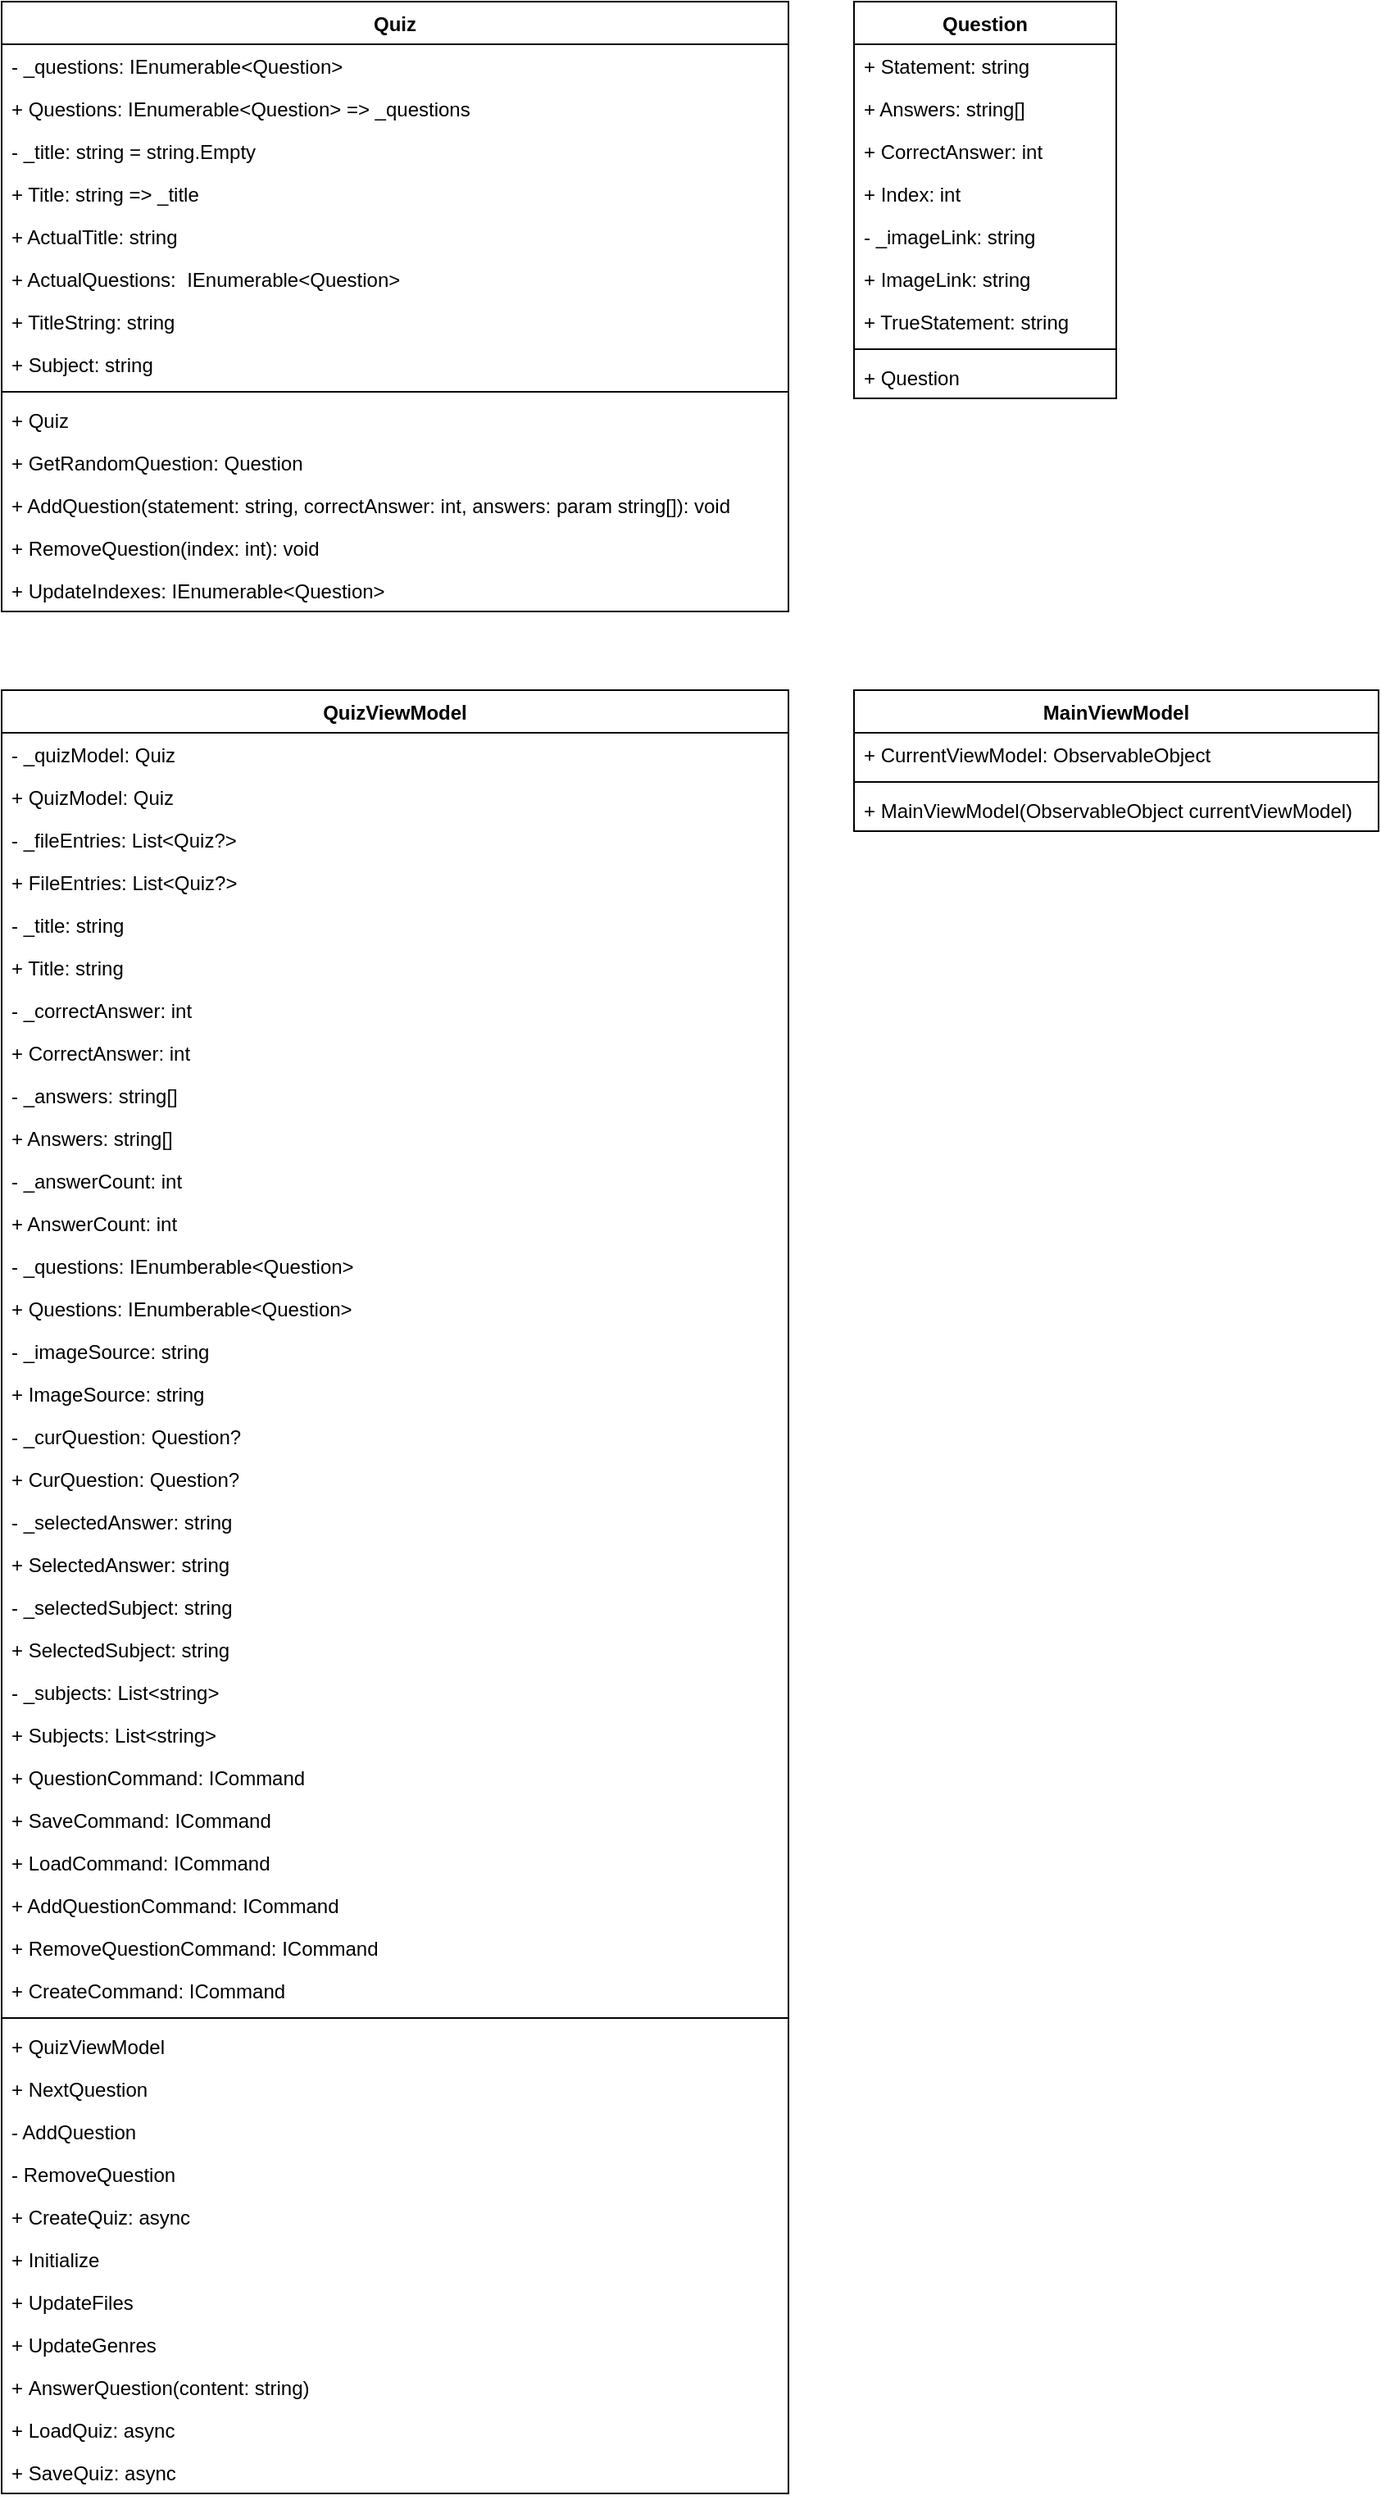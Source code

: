<mxfile version="20.5.3" type="github">
  <diagram id="uIbqpmXxtc7OT8khX5xT" name="Sida-1">
    <mxGraphModel dx="1422" dy="752" grid="1" gridSize="10" guides="1" tooltips="1" connect="1" arrows="1" fold="1" page="1" pageScale="1" pageWidth="827" pageHeight="1169" math="0" shadow="0">
      <root>
        <mxCell id="0" />
        <mxCell id="1" parent="0" />
        <mxCell id="o-dRvufaZkk4WTsRH7jU-1" value="Quiz" style="swimlane;fontStyle=1;align=center;verticalAlign=top;childLayout=stackLayout;horizontal=1;startSize=26;horizontalStack=0;resizeParent=1;resizeParentMax=0;resizeLast=0;collapsible=1;marginBottom=0;" parent="1" vertex="1">
          <mxGeometry x="40" y="40" width="480" height="372" as="geometry">
            <mxRectangle x="40" y="40" width="70" height="30" as="alternateBounds" />
          </mxGeometry>
        </mxCell>
        <mxCell id="o-dRvufaZkk4WTsRH7jU-2" value="- _questions: IEnumerable&lt;Question&gt;" style="text;strokeColor=none;fillColor=none;align=left;verticalAlign=top;spacingLeft=4;spacingRight=4;overflow=hidden;rotatable=0;points=[[0,0.5],[1,0.5]];portConstraint=eastwest;" parent="o-dRvufaZkk4WTsRH7jU-1" vertex="1">
          <mxGeometry y="26" width="480" height="26" as="geometry" />
        </mxCell>
        <mxCell id="o-dRvufaZkk4WTsRH7jU-5" value="+ Questions: IEnumerable&lt;Question&gt; =&gt; _questions" style="text;strokeColor=none;fillColor=none;align=left;verticalAlign=top;spacingLeft=4;spacingRight=4;overflow=hidden;rotatable=0;points=[[0,0.5],[1,0.5]];portConstraint=eastwest;" parent="o-dRvufaZkk4WTsRH7jU-1" vertex="1">
          <mxGeometry y="52" width="480" height="26" as="geometry" />
        </mxCell>
        <mxCell id="o-dRvufaZkk4WTsRH7jU-6" value="- _title: string = string.Empty" style="text;strokeColor=none;fillColor=none;align=left;verticalAlign=top;spacingLeft=4;spacingRight=4;overflow=hidden;rotatable=0;points=[[0,0.5],[1,0.5]];portConstraint=eastwest;" parent="o-dRvufaZkk4WTsRH7jU-1" vertex="1">
          <mxGeometry y="78" width="480" height="26" as="geometry" />
        </mxCell>
        <mxCell id="0CL4rFxqykC5VQhbzMKw-3" value="+ Title: string =&gt; _title" style="text;strokeColor=none;fillColor=none;align=left;verticalAlign=top;spacingLeft=4;spacingRight=4;overflow=hidden;rotatable=0;points=[[0,0.5],[1,0.5]];portConstraint=eastwest;" parent="o-dRvufaZkk4WTsRH7jU-1" vertex="1">
          <mxGeometry y="104" width="480" height="26" as="geometry" />
        </mxCell>
        <mxCell id="o-dRvufaZkk4WTsRH7jU-7" value="+ ActualTitle: string" style="text;strokeColor=none;fillColor=none;align=left;verticalAlign=top;spacingLeft=4;spacingRight=4;overflow=hidden;rotatable=0;points=[[0,0.5],[1,0.5]];portConstraint=eastwest;" parent="o-dRvufaZkk4WTsRH7jU-1" vertex="1">
          <mxGeometry y="130" width="480" height="26" as="geometry" />
        </mxCell>
        <mxCell id="0CL4rFxqykC5VQhbzMKw-4" value="+ ActualQuestions:  IEnumerable&lt;Question&gt;" style="text;strokeColor=none;fillColor=none;align=left;verticalAlign=top;spacingLeft=4;spacingRight=4;overflow=hidden;rotatable=0;points=[[0,0.5],[1,0.5]];portConstraint=eastwest;" parent="o-dRvufaZkk4WTsRH7jU-1" vertex="1">
          <mxGeometry y="156" width="480" height="26" as="geometry" />
        </mxCell>
        <mxCell id="Mvq2WThTrZtYYc096gy8-38" value="+ TitleString: string" style="text;strokeColor=none;fillColor=none;align=left;verticalAlign=top;spacingLeft=4;spacingRight=4;overflow=hidden;rotatable=0;points=[[0,0.5],[1,0.5]];portConstraint=eastwest;" vertex="1" parent="o-dRvufaZkk4WTsRH7jU-1">
          <mxGeometry y="182" width="480" height="26" as="geometry" />
        </mxCell>
        <mxCell id="Mvq2WThTrZtYYc096gy8-40" value="+ Subject: string" style="text;strokeColor=none;fillColor=none;align=left;verticalAlign=top;spacingLeft=4;spacingRight=4;overflow=hidden;rotatable=0;points=[[0,0.5],[1,0.5]];portConstraint=eastwest;" vertex="1" parent="o-dRvufaZkk4WTsRH7jU-1">
          <mxGeometry y="208" width="480" height="26" as="geometry" />
        </mxCell>
        <mxCell id="o-dRvufaZkk4WTsRH7jU-3" value="" style="line;strokeWidth=1;fillColor=none;align=left;verticalAlign=middle;spacingTop=-1;spacingLeft=3;spacingRight=3;rotatable=0;labelPosition=right;points=[];portConstraint=eastwest;strokeColor=inherit;" parent="o-dRvufaZkk4WTsRH7jU-1" vertex="1">
          <mxGeometry y="234" width="480" height="8" as="geometry" />
        </mxCell>
        <mxCell id="o-dRvufaZkk4WTsRH7jU-4" value="+ Quiz" style="text;strokeColor=none;fillColor=none;align=left;verticalAlign=top;spacingLeft=4;spacingRight=4;overflow=hidden;rotatable=0;points=[[0,0.5],[1,0.5]];portConstraint=eastwest;" parent="o-dRvufaZkk4WTsRH7jU-1" vertex="1">
          <mxGeometry y="242" width="480" height="26" as="geometry" />
        </mxCell>
        <mxCell id="o-dRvufaZkk4WTsRH7jU-8" value="+ GetRandomQuestion: Question" style="text;strokeColor=none;fillColor=none;align=left;verticalAlign=top;spacingLeft=4;spacingRight=4;overflow=hidden;rotatable=0;points=[[0,0.5],[1,0.5]];portConstraint=eastwest;" parent="o-dRvufaZkk4WTsRH7jU-1" vertex="1">
          <mxGeometry y="268" width="480" height="26" as="geometry" />
        </mxCell>
        <mxCell id="o-dRvufaZkk4WTsRH7jU-9" value="+ AddQuestion(statement: string, correctAnswer: int, answers: param string[]): void" style="text;strokeColor=none;fillColor=none;align=left;verticalAlign=top;spacingLeft=4;spacingRight=4;overflow=hidden;rotatable=0;points=[[0,0.5],[1,0.5]];portConstraint=eastwest;" parent="o-dRvufaZkk4WTsRH7jU-1" vertex="1">
          <mxGeometry y="294" width="480" height="26" as="geometry" />
        </mxCell>
        <mxCell id="o-dRvufaZkk4WTsRH7jU-10" value="+ RemoveQuestion(index: int): void" style="text;strokeColor=none;fillColor=none;align=left;verticalAlign=top;spacingLeft=4;spacingRight=4;overflow=hidden;rotatable=0;points=[[0,0.5],[1,0.5]];portConstraint=eastwest;" parent="o-dRvufaZkk4WTsRH7jU-1" vertex="1">
          <mxGeometry y="320" width="480" height="26" as="geometry" />
        </mxCell>
        <mxCell id="Mvq2WThTrZtYYc096gy8-39" value="+ UpdateIndexes: IEnumerable&lt;Question&gt;" style="text;strokeColor=none;fillColor=none;align=left;verticalAlign=top;spacingLeft=4;spacingRight=4;overflow=hidden;rotatable=0;points=[[0,0.5],[1,0.5]];portConstraint=eastwest;" vertex="1" parent="o-dRvufaZkk4WTsRH7jU-1">
          <mxGeometry y="346" width="480" height="26" as="geometry" />
        </mxCell>
        <mxCell id="o-dRvufaZkk4WTsRH7jU-11" value="Question" style="swimlane;fontStyle=1;align=center;verticalAlign=top;childLayout=stackLayout;horizontal=1;startSize=26;horizontalStack=0;resizeParent=1;resizeParentMax=0;resizeLast=0;collapsible=1;marginBottom=0;" parent="1" vertex="1">
          <mxGeometry x="560" y="40" width="160" height="242" as="geometry" />
        </mxCell>
        <mxCell id="o-dRvufaZkk4WTsRH7jU-12" value="+ Statement: string" style="text;strokeColor=none;fillColor=none;align=left;verticalAlign=top;spacingLeft=4;spacingRight=4;overflow=hidden;rotatable=0;points=[[0,0.5],[1,0.5]];portConstraint=eastwest;" parent="o-dRvufaZkk4WTsRH7jU-11" vertex="1">
          <mxGeometry y="26" width="160" height="26" as="geometry" />
        </mxCell>
        <mxCell id="o-dRvufaZkk4WTsRH7jU-15" value="+ Answers: string[]" style="text;strokeColor=none;fillColor=none;align=left;verticalAlign=top;spacingLeft=4;spacingRight=4;overflow=hidden;rotatable=0;points=[[0,0.5],[1,0.5]];portConstraint=eastwest;" parent="o-dRvufaZkk4WTsRH7jU-11" vertex="1">
          <mxGeometry y="52" width="160" height="26" as="geometry" />
        </mxCell>
        <mxCell id="o-dRvufaZkk4WTsRH7jU-16" value="+ CorrectAnswer: int" style="text;strokeColor=none;fillColor=none;align=left;verticalAlign=top;spacingLeft=4;spacingRight=4;overflow=hidden;rotatable=0;points=[[0,0.5],[1,0.5]];portConstraint=eastwest;" parent="o-dRvufaZkk4WTsRH7jU-11" vertex="1">
          <mxGeometry y="78" width="160" height="26" as="geometry" />
        </mxCell>
        <mxCell id="Mvq2WThTrZtYYc096gy8-41" value="+ Index: int" style="text;strokeColor=none;fillColor=none;align=left;verticalAlign=top;spacingLeft=4;spacingRight=4;overflow=hidden;rotatable=0;points=[[0,0.5],[1,0.5]];portConstraint=eastwest;" vertex="1" parent="o-dRvufaZkk4WTsRH7jU-11">
          <mxGeometry y="104" width="160" height="26" as="geometry" />
        </mxCell>
        <mxCell id="Mvq2WThTrZtYYc096gy8-42" value="- _imageLink: string" style="text;strokeColor=none;fillColor=none;align=left;verticalAlign=top;spacingLeft=4;spacingRight=4;overflow=hidden;rotatable=0;points=[[0,0.5],[1,0.5]];portConstraint=eastwest;" vertex="1" parent="o-dRvufaZkk4WTsRH7jU-11">
          <mxGeometry y="130" width="160" height="26" as="geometry" />
        </mxCell>
        <mxCell id="Mvq2WThTrZtYYc096gy8-43" value="+ ImageLink: string" style="text;strokeColor=none;fillColor=none;align=left;verticalAlign=top;spacingLeft=4;spacingRight=4;overflow=hidden;rotatable=0;points=[[0,0.5],[1,0.5]];portConstraint=eastwest;" vertex="1" parent="o-dRvufaZkk4WTsRH7jU-11">
          <mxGeometry y="156" width="160" height="26" as="geometry" />
        </mxCell>
        <mxCell id="Mvq2WThTrZtYYc096gy8-44" value="+ TrueStatement: string" style="text;strokeColor=none;fillColor=none;align=left;verticalAlign=top;spacingLeft=4;spacingRight=4;overflow=hidden;rotatable=0;points=[[0,0.5],[1,0.5]];portConstraint=eastwest;" vertex="1" parent="o-dRvufaZkk4WTsRH7jU-11">
          <mxGeometry y="182" width="160" height="26" as="geometry" />
        </mxCell>
        <mxCell id="0CL4rFxqykC5VQhbzMKw-2" value="" style="line;strokeWidth=1;fillColor=none;align=left;verticalAlign=middle;spacingTop=-1;spacingLeft=3;spacingRight=3;rotatable=0;labelPosition=right;points=[];portConstraint=eastwest;strokeColor=inherit;" parent="o-dRvufaZkk4WTsRH7jU-11" vertex="1">
          <mxGeometry y="208" width="160" height="8" as="geometry" />
        </mxCell>
        <mxCell id="0CL4rFxqykC5VQhbzMKw-1" value="+ Question" style="text;strokeColor=none;fillColor=none;align=left;verticalAlign=top;spacingLeft=4;spacingRight=4;overflow=hidden;rotatable=0;points=[[0,0.5],[1,0.5]];portConstraint=eastwest;" parent="o-dRvufaZkk4WTsRH7jU-11" vertex="1">
          <mxGeometry y="216" width="160" height="26" as="geometry" />
        </mxCell>
        <mxCell id="0CL4rFxqykC5VQhbzMKw-5" value="QuizViewModel" style="swimlane;fontStyle=1;align=center;verticalAlign=top;childLayout=stackLayout;horizontal=1;startSize=26;horizontalStack=0;resizeParent=1;resizeParentMax=0;resizeLast=0;collapsible=1;marginBottom=0;" parent="1" vertex="1">
          <mxGeometry x="40" y="460" width="480" height="1100" as="geometry">
            <mxRectangle x="40" y="40" width="70" height="30" as="alternateBounds" />
          </mxGeometry>
        </mxCell>
        <mxCell id="0CL4rFxqykC5VQhbzMKw-6" value="- _quizModel: Quiz" style="text;strokeColor=none;fillColor=none;align=left;verticalAlign=top;spacingLeft=4;spacingRight=4;overflow=hidden;rotatable=0;points=[[0,0.5],[1,0.5]];portConstraint=eastwest;" parent="0CL4rFxqykC5VQhbzMKw-5" vertex="1">
          <mxGeometry y="26" width="480" height="26" as="geometry" />
        </mxCell>
        <mxCell id="Mvq2WThTrZtYYc096gy8-1" value="+ QuizModel: Quiz" style="text;strokeColor=none;fillColor=none;align=left;verticalAlign=top;spacingLeft=4;spacingRight=4;overflow=hidden;rotatable=0;points=[[0,0.5],[1,0.5]];portConstraint=eastwest;" vertex="1" parent="0CL4rFxqykC5VQhbzMKw-5">
          <mxGeometry y="52" width="480" height="26" as="geometry" />
        </mxCell>
        <mxCell id="Mvq2WThTrZtYYc096gy8-2" value="- _fileEntries: List&lt;Quiz?&gt;" style="text;strokeColor=none;fillColor=none;align=left;verticalAlign=top;spacingLeft=4;spacingRight=4;overflow=hidden;rotatable=0;points=[[0,0.5],[1,0.5]];portConstraint=eastwest;" vertex="1" parent="0CL4rFxqykC5VQhbzMKw-5">
          <mxGeometry y="78" width="480" height="26" as="geometry" />
        </mxCell>
        <mxCell id="Mvq2WThTrZtYYc096gy8-3" value="+ FileEntries: List&lt;Quiz?&gt;" style="text;strokeColor=none;fillColor=none;align=left;verticalAlign=top;spacingLeft=4;spacingRight=4;overflow=hidden;rotatable=0;points=[[0,0.5],[1,0.5]];portConstraint=eastwest;" vertex="1" parent="0CL4rFxqykC5VQhbzMKw-5">
          <mxGeometry y="104" width="480" height="26" as="geometry" />
        </mxCell>
        <mxCell id="Mvq2WThTrZtYYc096gy8-4" value="- _title: string" style="text;strokeColor=none;fillColor=none;align=left;verticalAlign=top;spacingLeft=4;spacingRight=4;overflow=hidden;rotatable=0;points=[[0,0.5],[1,0.5]];portConstraint=eastwest;" vertex="1" parent="0CL4rFxqykC5VQhbzMKw-5">
          <mxGeometry y="130" width="480" height="26" as="geometry" />
        </mxCell>
        <mxCell id="Mvq2WThTrZtYYc096gy8-5" value="+ Title: string" style="text;strokeColor=none;fillColor=none;align=left;verticalAlign=top;spacingLeft=4;spacingRight=4;overflow=hidden;rotatable=0;points=[[0,0.5],[1,0.5]];portConstraint=eastwest;" vertex="1" parent="0CL4rFxqykC5VQhbzMKw-5">
          <mxGeometry y="156" width="480" height="26" as="geometry" />
        </mxCell>
        <mxCell id="Mvq2WThTrZtYYc096gy8-6" value="- _correctAnswer: int    " style="text;strokeColor=none;fillColor=none;align=left;verticalAlign=top;spacingLeft=4;spacingRight=4;overflow=hidden;rotatable=0;points=[[0,0.5],[1,0.5]];portConstraint=eastwest;" vertex="1" parent="0CL4rFxqykC5VQhbzMKw-5">
          <mxGeometry y="182" width="480" height="26" as="geometry" />
        </mxCell>
        <mxCell id="Mvq2WThTrZtYYc096gy8-7" value="+ CorrectAnswer: int" style="text;strokeColor=none;fillColor=none;align=left;verticalAlign=top;spacingLeft=4;spacingRight=4;overflow=hidden;rotatable=0;points=[[0,0.5],[1,0.5]];portConstraint=eastwest;" vertex="1" parent="0CL4rFxqykC5VQhbzMKw-5">
          <mxGeometry y="208" width="480" height="26" as="geometry" />
        </mxCell>
        <mxCell id="Mvq2WThTrZtYYc096gy8-8" value="- _answers: string[]" style="text;strokeColor=none;fillColor=none;align=left;verticalAlign=top;spacingLeft=4;spacingRight=4;overflow=hidden;rotatable=0;points=[[0,0.5],[1,0.5]];portConstraint=eastwest;" vertex="1" parent="0CL4rFxqykC5VQhbzMKw-5">
          <mxGeometry y="234" width="480" height="26" as="geometry" />
        </mxCell>
        <mxCell id="Mvq2WThTrZtYYc096gy8-9" value="+ Answers: string[]" style="text;strokeColor=none;fillColor=none;align=left;verticalAlign=top;spacingLeft=4;spacingRight=4;overflow=hidden;rotatable=0;points=[[0,0.5],[1,0.5]];portConstraint=eastwest;" vertex="1" parent="0CL4rFxqykC5VQhbzMKw-5">
          <mxGeometry y="260" width="480" height="26" as="geometry" />
        </mxCell>
        <mxCell id="Mvq2WThTrZtYYc096gy8-12" value="- _answerCount: int    " style="text;strokeColor=none;fillColor=none;align=left;verticalAlign=top;spacingLeft=4;spacingRight=4;overflow=hidden;rotatable=0;points=[[0,0.5],[1,0.5]];portConstraint=eastwest;" vertex="1" parent="0CL4rFxqykC5VQhbzMKw-5">
          <mxGeometry y="286" width="480" height="26" as="geometry" />
        </mxCell>
        <mxCell id="Mvq2WThTrZtYYc096gy8-13" value="+ AnswerCount: int" style="text;strokeColor=none;fillColor=none;align=left;verticalAlign=top;spacingLeft=4;spacingRight=4;overflow=hidden;rotatable=0;points=[[0,0.5],[1,0.5]];portConstraint=eastwest;" vertex="1" parent="0CL4rFxqykC5VQhbzMKw-5">
          <mxGeometry y="312" width="480" height="26" as="geometry" />
        </mxCell>
        <mxCell id="Mvq2WThTrZtYYc096gy8-14" value="- _questions: IEnumberable&lt;Question&gt;" style="text;strokeColor=none;fillColor=none;align=left;verticalAlign=top;spacingLeft=4;spacingRight=4;overflow=hidden;rotatable=0;points=[[0,0.5],[1,0.5]];portConstraint=eastwest;" vertex="1" parent="0CL4rFxqykC5VQhbzMKw-5">
          <mxGeometry y="338" width="480" height="26" as="geometry" />
        </mxCell>
        <mxCell id="Mvq2WThTrZtYYc096gy8-15" value="+ Questions: IEnumberable&lt;Question&gt;" style="text;strokeColor=none;fillColor=none;align=left;verticalAlign=top;spacingLeft=4;spacingRight=4;overflow=hidden;rotatable=0;points=[[0,0.5],[1,0.5]];portConstraint=eastwest;" vertex="1" parent="0CL4rFxqykC5VQhbzMKw-5">
          <mxGeometry y="364" width="480" height="26" as="geometry" />
        </mxCell>
        <mxCell id="Mvq2WThTrZtYYc096gy8-16" value="- _imageSource: string" style="text;strokeColor=none;fillColor=none;align=left;verticalAlign=top;spacingLeft=4;spacingRight=4;overflow=hidden;rotatable=0;points=[[0,0.5],[1,0.5]];portConstraint=eastwest;" vertex="1" parent="0CL4rFxqykC5VQhbzMKw-5">
          <mxGeometry y="390" width="480" height="26" as="geometry" />
        </mxCell>
        <mxCell id="Mvq2WThTrZtYYc096gy8-17" value="+ ImageSource: string" style="text;strokeColor=none;fillColor=none;align=left;verticalAlign=top;spacingLeft=4;spacingRight=4;overflow=hidden;rotatable=0;points=[[0,0.5],[1,0.5]];portConstraint=eastwest;" vertex="1" parent="0CL4rFxqykC5VQhbzMKw-5">
          <mxGeometry y="416" width="480" height="26" as="geometry" />
        </mxCell>
        <mxCell id="Mvq2WThTrZtYYc096gy8-18" value="- _curQuestion: Question?" style="text;strokeColor=none;fillColor=none;align=left;verticalAlign=top;spacingLeft=4;spacingRight=4;overflow=hidden;rotatable=0;points=[[0,0.5],[1,0.5]];portConstraint=eastwest;" vertex="1" parent="0CL4rFxqykC5VQhbzMKw-5">
          <mxGeometry y="442" width="480" height="26" as="geometry" />
        </mxCell>
        <mxCell id="Mvq2WThTrZtYYc096gy8-19" value="+ CurQuestion: Question?" style="text;strokeColor=none;fillColor=none;align=left;verticalAlign=top;spacingLeft=4;spacingRight=4;overflow=hidden;rotatable=0;points=[[0,0.5],[1,0.5]];portConstraint=eastwest;" vertex="1" parent="0CL4rFxqykC5VQhbzMKw-5">
          <mxGeometry y="468" width="480" height="26" as="geometry" />
        </mxCell>
        <mxCell id="Mvq2WThTrZtYYc096gy8-20" value="- _selectedAnswer: string" style="text;strokeColor=none;fillColor=none;align=left;verticalAlign=top;spacingLeft=4;spacingRight=4;overflow=hidden;rotatable=0;points=[[0,0.5],[1,0.5]];portConstraint=eastwest;" vertex="1" parent="0CL4rFxqykC5VQhbzMKw-5">
          <mxGeometry y="494" width="480" height="26" as="geometry" />
        </mxCell>
        <mxCell id="Mvq2WThTrZtYYc096gy8-21" value="+ SelectedAnswer: string" style="text;strokeColor=none;fillColor=none;align=left;verticalAlign=top;spacingLeft=4;spacingRight=4;overflow=hidden;rotatable=0;points=[[0,0.5],[1,0.5]];portConstraint=eastwest;" vertex="1" parent="0CL4rFxqykC5VQhbzMKw-5">
          <mxGeometry y="520" width="480" height="26" as="geometry" />
        </mxCell>
        <mxCell id="Mvq2WThTrZtYYc096gy8-22" value="- _selectedSubject: string" style="text;strokeColor=none;fillColor=none;align=left;verticalAlign=top;spacingLeft=4;spacingRight=4;overflow=hidden;rotatable=0;points=[[0,0.5],[1,0.5]];portConstraint=eastwest;" vertex="1" parent="0CL4rFxqykC5VQhbzMKw-5">
          <mxGeometry y="546" width="480" height="26" as="geometry" />
        </mxCell>
        <mxCell id="Mvq2WThTrZtYYc096gy8-23" value="+ SelectedSubject: string" style="text;strokeColor=none;fillColor=none;align=left;verticalAlign=top;spacingLeft=4;spacingRight=4;overflow=hidden;rotatable=0;points=[[0,0.5],[1,0.5]];portConstraint=eastwest;" vertex="1" parent="0CL4rFxqykC5VQhbzMKw-5">
          <mxGeometry y="572" width="480" height="26" as="geometry" />
        </mxCell>
        <mxCell id="Mvq2WThTrZtYYc096gy8-24" value="- _subjects: List&lt;string&gt;" style="text;strokeColor=none;fillColor=none;align=left;verticalAlign=top;spacingLeft=4;spacingRight=4;overflow=hidden;rotatable=0;points=[[0,0.5],[1,0.5]];portConstraint=eastwest;" vertex="1" parent="0CL4rFxqykC5VQhbzMKw-5">
          <mxGeometry y="598" width="480" height="26" as="geometry" />
        </mxCell>
        <mxCell id="Mvq2WThTrZtYYc096gy8-25" value="+ Subjects: List&lt;string&gt;" style="text;strokeColor=none;fillColor=none;align=left;verticalAlign=top;spacingLeft=4;spacingRight=4;overflow=hidden;rotatable=0;points=[[0,0.5],[1,0.5]];portConstraint=eastwest;" vertex="1" parent="0CL4rFxqykC5VQhbzMKw-5">
          <mxGeometry y="624" width="480" height="26" as="geometry" />
        </mxCell>
        <mxCell id="Mvq2WThTrZtYYc096gy8-28" value="+ QuestionCommand: ICommand" style="text;strokeColor=none;fillColor=none;align=left;verticalAlign=top;spacingLeft=4;spacingRight=4;overflow=hidden;rotatable=0;points=[[0,0.5],[1,0.5]];portConstraint=eastwest;" vertex="1" parent="0CL4rFxqykC5VQhbzMKw-5">
          <mxGeometry y="650" width="480" height="26" as="geometry" />
        </mxCell>
        <mxCell id="Mvq2WThTrZtYYc096gy8-30" value="+ SaveCommand: ICommand" style="text;strokeColor=none;fillColor=none;align=left;verticalAlign=top;spacingLeft=4;spacingRight=4;overflow=hidden;rotatable=0;points=[[0,0.5],[1,0.5]];portConstraint=eastwest;" vertex="1" parent="0CL4rFxqykC5VQhbzMKw-5">
          <mxGeometry y="676" width="480" height="26" as="geometry" />
        </mxCell>
        <mxCell id="Mvq2WThTrZtYYc096gy8-31" value="+ LoadCommand: ICommand" style="text;strokeColor=none;fillColor=none;align=left;verticalAlign=top;spacingLeft=4;spacingRight=4;overflow=hidden;rotatable=0;points=[[0,0.5],[1,0.5]];portConstraint=eastwest;" vertex="1" parent="0CL4rFxqykC5VQhbzMKw-5">
          <mxGeometry y="702" width="480" height="26" as="geometry" />
        </mxCell>
        <mxCell id="Mvq2WThTrZtYYc096gy8-32" value="+ AddQuestionCommand: ICommand" style="text;strokeColor=none;fillColor=none;align=left;verticalAlign=top;spacingLeft=4;spacingRight=4;overflow=hidden;rotatable=0;points=[[0,0.5],[1,0.5]];portConstraint=eastwest;" vertex="1" parent="0CL4rFxqykC5VQhbzMKw-5">
          <mxGeometry y="728" width="480" height="26" as="geometry" />
        </mxCell>
        <mxCell id="Mvq2WThTrZtYYc096gy8-33" value="+ RemoveQuestionCommand: ICommand" style="text;strokeColor=none;fillColor=none;align=left;verticalAlign=top;spacingLeft=4;spacingRight=4;overflow=hidden;rotatable=0;points=[[0,0.5],[1,0.5]];portConstraint=eastwest;" vertex="1" parent="0CL4rFxqykC5VQhbzMKw-5">
          <mxGeometry y="754" width="480" height="26" as="geometry" />
        </mxCell>
        <mxCell id="Mvq2WThTrZtYYc096gy8-34" value="+ CreateCommand: ICommand" style="text;strokeColor=none;fillColor=none;align=left;verticalAlign=top;spacingLeft=4;spacingRight=4;overflow=hidden;rotatable=0;points=[[0,0.5],[1,0.5]];portConstraint=eastwest;" vertex="1" parent="0CL4rFxqykC5VQhbzMKw-5">
          <mxGeometry y="780" width="480" height="26" as="geometry" />
        </mxCell>
        <mxCell id="0CL4rFxqykC5VQhbzMKw-12" value="" style="line;strokeWidth=1;fillColor=none;align=left;verticalAlign=middle;spacingTop=-1;spacingLeft=3;spacingRight=3;rotatable=0;labelPosition=right;points=[];portConstraint=eastwest;strokeColor=inherit;" parent="0CL4rFxqykC5VQhbzMKw-5" vertex="1">
          <mxGeometry y="806" width="480" height="8" as="geometry" />
        </mxCell>
        <mxCell id="0CL4rFxqykC5VQhbzMKw-13" value="+ QuizViewModel" style="text;strokeColor=none;fillColor=none;align=left;verticalAlign=top;spacingLeft=4;spacingRight=4;overflow=hidden;rotatable=0;points=[[0,0.5],[1,0.5]];portConstraint=eastwest;" parent="0CL4rFxqykC5VQhbzMKw-5" vertex="1">
          <mxGeometry y="814" width="480" height="26" as="geometry" />
        </mxCell>
        <mxCell id="0CL4rFxqykC5VQhbzMKw-14" value="+ NextQuestion" style="text;strokeColor=none;fillColor=none;align=left;verticalAlign=top;spacingLeft=4;spacingRight=4;overflow=hidden;rotatable=0;points=[[0,0.5],[1,0.5]];portConstraint=eastwest;" parent="0CL4rFxqykC5VQhbzMKw-5" vertex="1">
          <mxGeometry y="840" width="480" height="26" as="geometry" />
        </mxCell>
        <mxCell id="0CL4rFxqykC5VQhbzMKw-29" value="- AddQuestion" style="text;strokeColor=none;fillColor=none;align=left;verticalAlign=top;spacingLeft=4;spacingRight=4;overflow=hidden;rotatable=0;points=[[0,0.5],[1,0.5]];portConstraint=eastwest;" parent="0CL4rFxqykC5VQhbzMKw-5" vertex="1">
          <mxGeometry y="866" width="480" height="26" as="geometry" />
        </mxCell>
        <mxCell id="Mvq2WThTrZtYYc096gy8-26" value="- RemoveQuestion" style="text;strokeColor=none;fillColor=none;align=left;verticalAlign=top;spacingLeft=4;spacingRight=4;overflow=hidden;rotatable=0;points=[[0,0.5],[1,0.5]];portConstraint=eastwest;" vertex="1" parent="0CL4rFxqykC5VQhbzMKw-5">
          <mxGeometry y="892" width="480" height="26" as="geometry" />
        </mxCell>
        <mxCell id="Mvq2WThTrZtYYc096gy8-27" value="+ CreateQuiz: async" style="text;strokeColor=none;fillColor=none;align=left;verticalAlign=top;spacingLeft=4;spacingRight=4;overflow=hidden;rotatable=0;points=[[0,0.5],[1,0.5]];portConstraint=eastwest;" vertex="1" parent="0CL4rFxqykC5VQhbzMKw-5">
          <mxGeometry y="918" width="480" height="26" as="geometry" />
        </mxCell>
        <mxCell id="0CL4rFxqykC5VQhbzMKw-15" value="+ Initialize" style="text;strokeColor=none;fillColor=none;align=left;verticalAlign=top;spacingLeft=4;spacingRight=4;overflow=hidden;rotatable=0;points=[[0,0.5],[1,0.5]];portConstraint=eastwest;" parent="0CL4rFxqykC5VQhbzMKw-5" vertex="1">
          <mxGeometry y="944" width="480" height="26" as="geometry" />
        </mxCell>
        <mxCell id="Mvq2WThTrZtYYc096gy8-36" value="+ UpdateFiles" style="text;strokeColor=none;fillColor=none;align=left;verticalAlign=top;spacingLeft=4;spacingRight=4;overflow=hidden;rotatable=0;points=[[0,0.5],[1,0.5]];portConstraint=eastwest;" vertex="1" parent="0CL4rFxqykC5VQhbzMKw-5">
          <mxGeometry y="970" width="480" height="26" as="geometry" />
        </mxCell>
        <mxCell id="Mvq2WThTrZtYYc096gy8-37" value="+ UpdateGenres" style="text;strokeColor=none;fillColor=none;align=left;verticalAlign=top;spacingLeft=4;spacingRight=4;overflow=hidden;rotatable=0;points=[[0,0.5],[1,0.5]];portConstraint=eastwest;" vertex="1" parent="0CL4rFxqykC5VQhbzMKw-5">
          <mxGeometry y="996" width="480" height="26" as="geometry" />
        </mxCell>
        <mxCell id="0CL4rFxqykC5VQhbzMKw-16" value="+ AnswerQuestion(content: string)" style="text;strokeColor=none;fillColor=none;align=left;verticalAlign=top;spacingLeft=4;spacingRight=4;overflow=hidden;rotatable=0;points=[[0,0.5],[1,0.5]];portConstraint=eastwest;" parent="0CL4rFxqykC5VQhbzMKw-5" vertex="1">
          <mxGeometry y="1022" width="480" height="26" as="geometry" />
        </mxCell>
        <mxCell id="0CL4rFxqykC5VQhbzMKw-27" value="+ LoadQuiz: async" style="text;strokeColor=none;fillColor=none;align=left;verticalAlign=top;spacingLeft=4;spacingRight=4;overflow=hidden;rotatable=0;points=[[0,0.5],[1,0.5]];portConstraint=eastwest;" parent="0CL4rFxqykC5VQhbzMKw-5" vertex="1">
          <mxGeometry y="1048" width="480" height="26" as="geometry" />
        </mxCell>
        <mxCell id="0CL4rFxqykC5VQhbzMKw-28" value="+ SaveQuiz: async" style="text;strokeColor=none;fillColor=none;align=left;verticalAlign=top;spacingLeft=4;spacingRight=4;overflow=hidden;rotatable=0;points=[[0,0.5],[1,0.5]];portConstraint=eastwest;" parent="0CL4rFxqykC5VQhbzMKw-5" vertex="1">
          <mxGeometry y="1074" width="480" height="26" as="geometry" />
        </mxCell>
        <mxCell id="Mvq2WThTrZtYYc096gy8-45" value="MainViewModel" style="swimlane;fontStyle=1;align=center;verticalAlign=top;childLayout=stackLayout;horizontal=1;startSize=26;horizontalStack=0;resizeParent=1;resizeParentMax=0;resizeLast=0;collapsible=1;marginBottom=0;" vertex="1" parent="1">
          <mxGeometry x="560" y="460" width="320" height="86" as="geometry" />
        </mxCell>
        <mxCell id="Mvq2WThTrZtYYc096gy8-46" value="+ CurrentViewModel: ObservableObject" style="text;strokeColor=none;fillColor=none;align=left;verticalAlign=top;spacingLeft=4;spacingRight=4;overflow=hidden;rotatable=0;points=[[0,0.5],[1,0.5]];portConstraint=eastwest;" vertex="1" parent="Mvq2WThTrZtYYc096gy8-45">
          <mxGeometry y="26" width="320" height="26" as="geometry" />
        </mxCell>
        <mxCell id="Mvq2WThTrZtYYc096gy8-53" value="" style="line;strokeWidth=1;fillColor=none;align=left;verticalAlign=middle;spacingTop=-1;spacingLeft=3;spacingRight=3;rotatable=0;labelPosition=right;points=[];portConstraint=eastwest;strokeColor=inherit;" vertex="1" parent="Mvq2WThTrZtYYc096gy8-45">
          <mxGeometry y="52" width="320" height="8" as="geometry" />
        </mxCell>
        <mxCell id="Mvq2WThTrZtYYc096gy8-54" value="+ MainViewModel(ObservableObject currentViewModel)" style="text;strokeColor=none;fillColor=none;align=left;verticalAlign=top;spacingLeft=4;spacingRight=4;overflow=hidden;rotatable=0;points=[[0,0.5],[1,0.5]];portConstraint=eastwest;" vertex="1" parent="Mvq2WThTrZtYYc096gy8-45">
          <mxGeometry y="60" width="320" height="26" as="geometry" />
        </mxCell>
      </root>
    </mxGraphModel>
  </diagram>
</mxfile>
